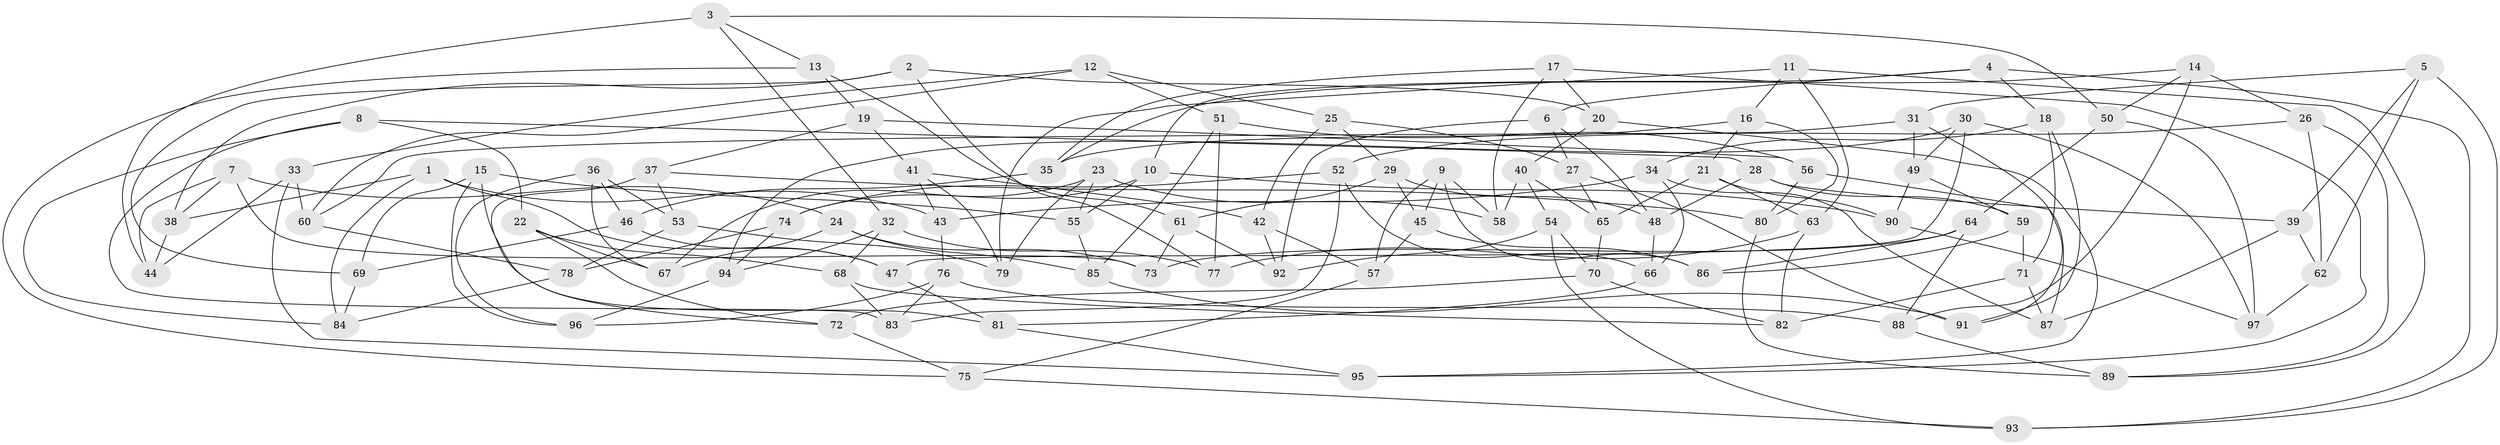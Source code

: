 // Generated by graph-tools (version 1.1) at 2025/50/03/09/25 03:50:51]
// undirected, 97 vertices, 194 edges
graph export_dot {
graph [start="1"]
  node [color=gray90,style=filled];
  1;
  2;
  3;
  4;
  5;
  6;
  7;
  8;
  9;
  10;
  11;
  12;
  13;
  14;
  15;
  16;
  17;
  18;
  19;
  20;
  21;
  22;
  23;
  24;
  25;
  26;
  27;
  28;
  29;
  30;
  31;
  32;
  33;
  34;
  35;
  36;
  37;
  38;
  39;
  40;
  41;
  42;
  43;
  44;
  45;
  46;
  47;
  48;
  49;
  50;
  51;
  52;
  53;
  54;
  55;
  56;
  57;
  58;
  59;
  60;
  61;
  62;
  63;
  64;
  65;
  66;
  67;
  68;
  69;
  70;
  71;
  72;
  73;
  74;
  75;
  76;
  77;
  78;
  79;
  80;
  81;
  82;
  83;
  84;
  85;
  86;
  87;
  88;
  89;
  90;
  91;
  92;
  93;
  94;
  95;
  96;
  97;
  1 -- 84;
  1 -- 38;
  1 -- 43;
  1 -- 47;
  2 -- 20;
  2 -- 77;
  2 -- 69;
  2 -- 38;
  3 -- 44;
  3 -- 50;
  3 -- 32;
  3 -- 13;
  4 -- 10;
  4 -- 6;
  4 -- 18;
  4 -- 93;
  5 -- 31;
  5 -- 62;
  5 -- 39;
  5 -- 93;
  6 -- 27;
  6 -- 48;
  6 -- 92;
  7 -- 24;
  7 -- 38;
  7 -- 73;
  7 -- 44;
  8 -- 22;
  8 -- 83;
  8 -- 84;
  8 -- 28;
  9 -- 86;
  9 -- 57;
  9 -- 58;
  9 -- 45;
  10 -- 74;
  10 -- 90;
  10 -- 55;
  11 -- 16;
  11 -- 89;
  11 -- 79;
  11 -- 63;
  12 -- 51;
  12 -- 60;
  12 -- 25;
  12 -- 33;
  13 -- 61;
  13 -- 75;
  13 -- 19;
  14 -- 88;
  14 -- 26;
  14 -- 35;
  14 -- 50;
  15 -- 96;
  15 -- 69;
  15 -- 55;
  15 -- 81;
  16 -- 35;
  16 -- 80;
  16 -- 21;
  17 -- 58;
  17 -- 95;
  17 -- 20;
  17 -- 35;
  18 -- 71;
  18 -- 91;
  18 -- 34;
  19 -- 56;
  19 -- 41;
  19 -- 37;
  20 -- 40;
  20 -- 95;
  21 -- 65;
  21 -- 63;
  21 -- 90;
  22 -- 67;
  22 -- 72;
  22 -- 68;
  23 -- 58;
  23 -- 79;
  23 -- 55;
  23 -- 67;
  24 -- 85;
  24 -- 73;
  24 -- 67;
  25 -- 42;
  25 -- 29;
  25 -- 27;
  26 -- 62;
  26 -- 52;
  26 -- 89;
  27 -- 91;
  27 -- 65;
  28 -- 39;
  28 -- 59;
  28 -- 48;
  29 -- 48;
  29 -- 45;
  29 -- 61;
  30 -- 49;
  30 -- 47;
  30 -- 94;
  30 -- 97;
  31 -- 49;
  31 -- 91;
  31 -- 60;
  32 -- 68;
  32 -- 77;
  32 -- 94;
  33 -- 60;
  33 -- 95;
  33 -- 44;
  34 -- 43;
  34 -- 66;
  34 -- 87;
  35 -- 46;
  36 -- 53;
  36 -- 67;
  36 -- 46;
  36 -- 96;
  37 -- 53;
  37 -- 72;
  37 -- 80;
  38 -- 44;
  39 -- 87;
  39 -- 62;
  40 -- 54;
  40 -- 58;
  40 -- 65;
  41 -- 79;
  41 -- 42;
  41 -- 43;
  42 -- 92;
  42 -- 57;
  43 -- 76;
  45 -- 86;
  45 -- 57;
  46 -- 69;
  46 -- 47;
  47 -- 81;
  48 -- 66;
  49 -- 90;
  49 -- 59;
  50 -- 64;
  50 -- 97;
  51 -- 85;
  51 -- 77;
  51 -- 56;
  52 -- 74;
  52 -- 83;
  52 -- 66;
  53 -- 78;
  53 -- 79;
  54 -- 93;
  54 -- 92;
  54 -- 70;
  55 -- 85;
  56 -- 80;
  56 -- 87;
  57 -- 75;
  59 -- 71;
  59 -- 86;
  60 -- 78;
  61 -- 73;
  61 -- 92;
  62 -- 97;
  63 -- 77;
  63 -- 82;
  64 -- 88;
  64 -- 73;
  64 -- 86;
  65 -- 70;
  66 -- 81;
  68 -- 82;
  68 -- 83;
  69 -- 84;
  70 -- 82;
  70 -- 72;
  71 -- 82;
  71 -- 87;
  72 -- 75;
  74 -- 78;
  74 -- 94;
  75 -- 93;
  76 -- 88;
  76 -- 96;
  76 -- 83;
  78 -- 84;
  80 -- 89;
  81 -- 95;
  85 -- 91;
  88 -- 89;
  90 -- 97;
  94 -- 96;
}

